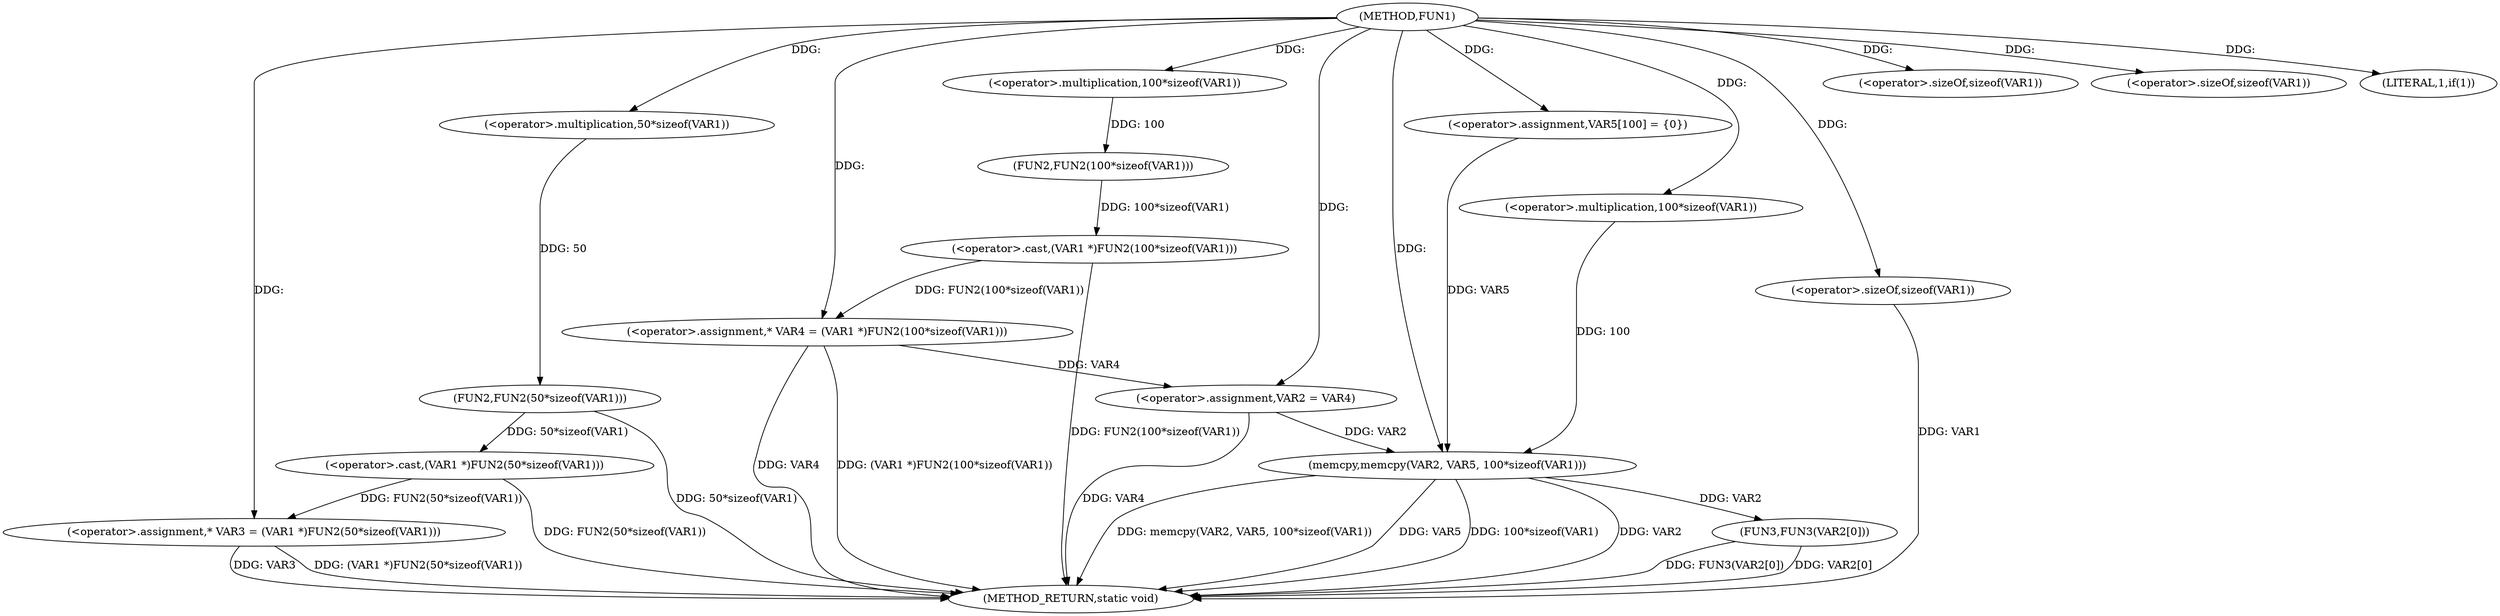digraph FUN1 {  
"1000100" [label = "(METHOD,FUN1)" ]
"1000144" [label = "(METHOD_RETURN,static void)" ]
"1000104" [label = "(<operator>.assignment,* VAR3 = (VAR1 *)FUN2(50*sizeof(VAR1)))" ]
"1000106" [label = "(<operator>.cast,(VAR1 *)FUN2(50*sizeof(VAR1)))" ]
"1000108" [label = "(FUN2,FUN2(50*sizeof(VAR1)))" ]
"1000109" [label = "(<operator>.multiplication,50*sizeof(VAR1))" ]
"1000111" [label = "(<operator>.sizeOf,sizeof(VAR1))" ]
"1000114" [label = "(<operator>.assignment,* VAR4 = (VAR1 *)FUN2(100*sizeof(VAR1)))" ]
"1000116" [label = "(<operator>.cast,(VAR1 *)FUN2(100*sizeof(VAR1)))" ]
"1000118" [label = "(FUN2,FUN2(100*sizeof(VAR1)))" ]
"1000119" [label = "(<operator>.multiplication,100*sizeof(VAR1))" ]
"1000121" [label = "(<operator>.sizeOf,sizeof(VAR1))" ]
"1000124" [label = "(LITERAL,1,if(1))" ]
"1000126" [label = "(<operator>.assignment,VAR2 = VAR4)" ]
"1000131" [label = "(<operator>.assignment,VAR5[100] = {0})" ]
"1000133" [label = "(memcpy,memcpy(VAR2, VAR5, 100*sizeof(VAR1)))" ]
"1000136" [label = "(<operator>.multiplication,100*sizeof(VAR1))" ]
"1000138" [label = "(<operator>.sizeOf,sizeof(VAR1))" ]
"1000140" [label = "(FUN3,FUN3(VAR2[0]))" ]
  "1000106" -> "1000144"  [ label = "DDG: FUN2(50*sizeof(VAR1))"] 
  "1000104" -> "1000144"  [ label = "DDG: VAR3"] 
  "1000140" -> "1000144"  [ label = "DDG: FUN3(VAR2[0])"] 
  "1000133" -> "1000144"  [ label = "DDG: VAR2"] 
  "1000114" -> "1000144"  [ label = "DDG: VAR4"] 
  "1000116" -> "1000144"  [ label = "DDG: FUN2(100*sizeof(VAR1))"] 
  "1000133" -> "1000144"  [ label = "DDG: memcpy(VAR2, VAR5, 100*sizeof(VAR1))"] 
  "1000133" -> "1000144"  [ label = "DDG: VAR5"] 
  "1000133" -> "1000144"  [ label = "DDG: 100*sizeof(VAR1)"] 
  "1000114" -> "1000144"  [ label = "DDG: (VAR1 *)FUN2(100*sizeof(VAR1))"] 
  "1000140" -> "1000144"  [ label = "DDG: VAR2[0]"] 
  "1000138" -> "1000144"  [ label = "DDG: VAR1"] 
  "1000126" -> "1000144"  [ label = "DDG: VAR4"] 
  "1000104" -> "1000144"  [ label = "DDG: (VAR1 *)FUN2(50*sizeof(VAR1))"] 
  "1000108" -> "1000144"  [ label = "DDG: 50*sizeof(VAR1)"] 
  "1000106" -> "1000104"  [ label = "DDG: FUN2(50*sizeof(VAR1))"] 
  "1000100" -> "1000104"  [ label = "DDG: "] 
  "1000108" -> "1000106"  [ label = "DDG: 50*sizeof(VAR1)"] 
  "1000109" -> "1000108"  [ label = "DDG: 50"] 
  "1000100" -> "1000109"  [ label = "DDG: "] 
  "1000100" -> "1000111"  [ label = "DDG: "] 
  "1000116" -> "1000114"  [ label = "DDG: FUN2(100*sizeof(VAR1))"] 
  "1000100" -> "1000114"  [ label = "DDG: "] 
  "1000118" -> "1000116"  [ label = "DDG: 100*sizeof(VAR1)"] 
  "1000119" -> "1000118"  [ label = "DDG: 100"] 
  "1000100" -> "1000119"  [ label = "DDG: "] 
  "1000100" -> "1000121"  [ label = "DDG: "] 
  "1000100" -> "1000124"  [ label = "DDG: "] 
  "1000114" -> "1000126"  [ label = "DDG: VAR4"] 
  "1000100" -> "1000126"  [ label = "DDG: "] 
  "1000100" -> "1000131"  [ label = "DDG: "] 
  "1000126" -> "1000133"  [ label = "DDG: VAR2"] 
  "1000100" -> "1000133"  [ label = "DDG: "] 
  "1000131" -> "1000133"  [ label = "DDG: VAR5"] 
  "1000136" -> "1000133"  [ label = "DDG: 100"] 
  "1000100" -> "1000136"  [ label = "DDG: "] 
  "1000100" -> "1000138"  [ label = "DDG: "] 
  "1000133" -> "1000140"  [ label = "DDG: VAR2"] 
}
